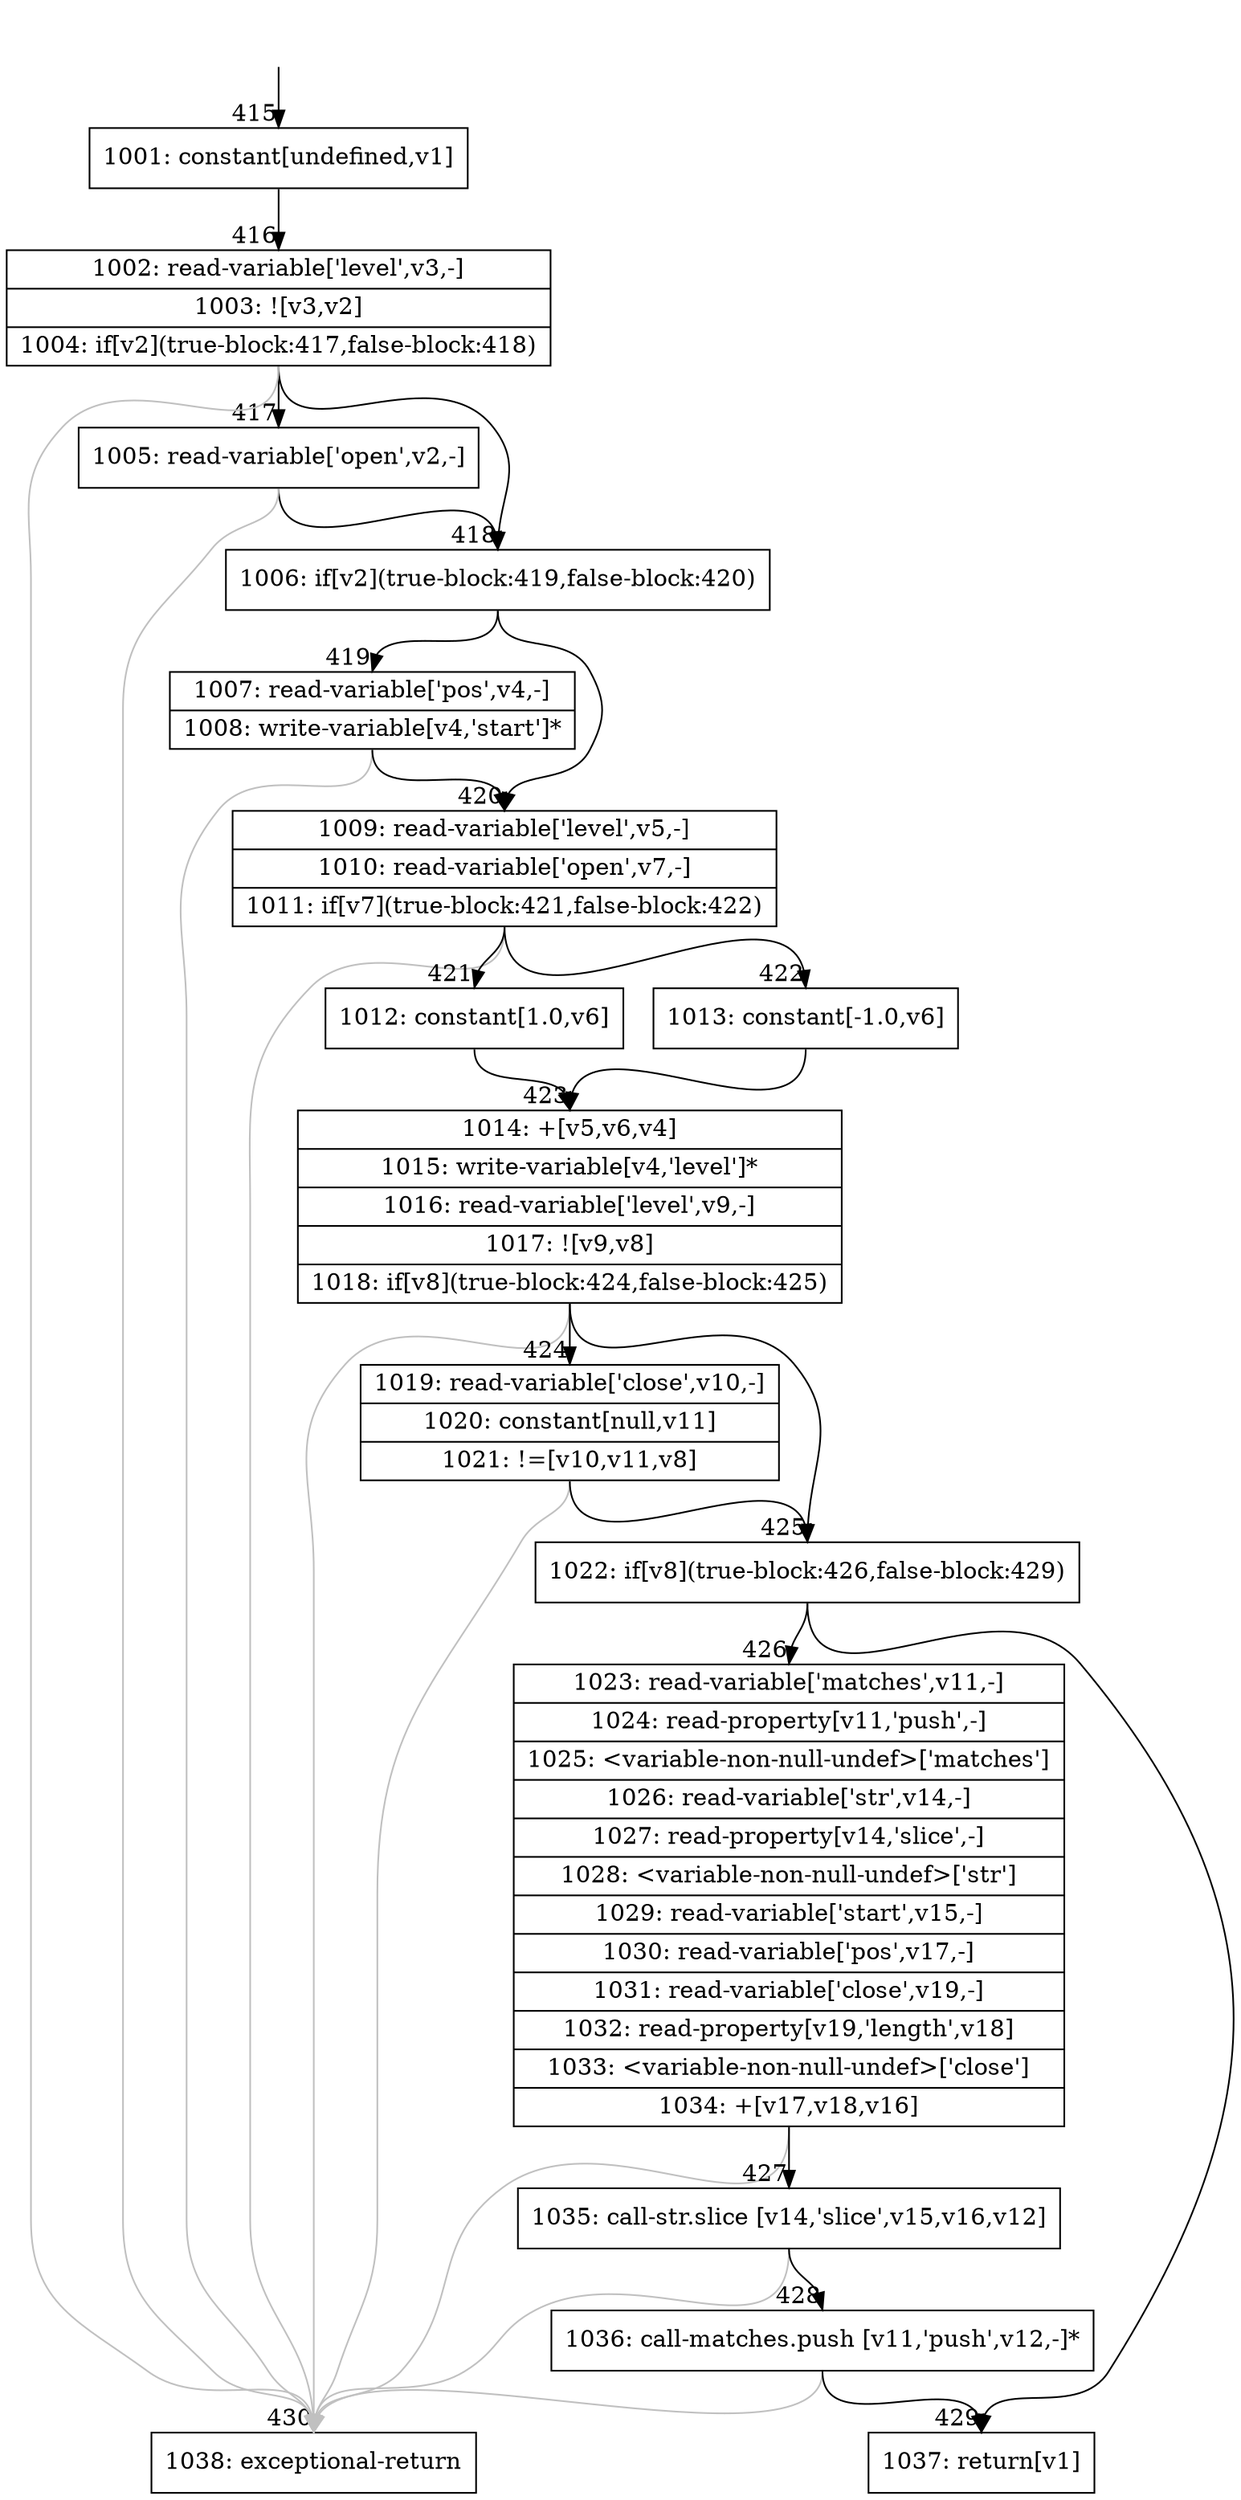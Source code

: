 digraph {
rankdir="TD"
BB_entry40[shape=none,label=""];
BB_entry40 -> BB415 [tailport=s, headport=n, headlabel="    415"]
BB415 [shape=record label="{1001: constant[undefined,v1]}" ] 
BB415 -> BB416 [tailport=s, headport=n, headlabel="      416"]
BB416 [shape=record label="{1002: read-variable['level',v3,-]|1003: ![v3,v2]|1004: if[v2](true-block:417,false-block:418)}" ] 
BB416 -> BB418 [tailport=s, headport=n, headlabel="      418"]
BB416 -> BB417 [tailport=s, headport=n, headlabel="      417"]
BB416 -> BB430 [tailport=s, headport=n, color=gray, headlabel="      430"]
BB417 [shape=record label="{1005: read-variable['open',v2,-]}" ] 
BB417 -> BB418 [tailport=s, headport=n]
BB417 -> BB430 [tailport=s, headport=n, color=gray]
BB418 [shape=record label="{1006: if[v2](true-block:419,false-block:420)}" ] 
BB418 -> BB419 [tailport=s, headport=n, headlabel="      419"]
BB418 -> BB420 [tailport=s, headport=n, headlabel="      420"]
BB419 [shape=record label="{1007: read-variable['pos',v4,-]|1008: write-variable[v4,'start']*}" ] 
BB419 -> BB420 [tailport=s, headport=n]
BB419 -> BB430 [tailport=s, headport=n, color=gray]
BB420 [shape=record label="{1009: read-variable['level',v5,-]|1010: read-variable['open',v7,-]|1011: if[v7](true-block:421,false-block:422)}" ] 
BB420 -> BB421 [tailport=s, headport=n, headlabel="      421"]
BB420 -> BB422 [tailport=s, headport=n, headlabel="      422"]
BB420 -> BB430 [tailport=s, headport=n, color=gray]
BB421 [shape=record label="{1012: constant[1.0,v6]}" ] 
BB421 -> BB423 [tailport=s, headport=n, headlabel="      423"]
BB422 [shape=record label="{1013: constant[-1.0,v6]}" ] 
BB422 -> BB423 [tailport=s, headport=n]
BB423 [shape=record label="{1014: +[v5,v6,v4]|1015: write-variable[v4,'level']*|1016: read-variable['level',v9,-]|1017: ![v9,v8]|1018: if[v8](true-block:424,false-block:425)}" ] 
BB423 -> BB425 [tailport=s, headport=n, headlabel="      425"]
BB423 -> BB424 [tailport=s, headport=n, headlabel="      424"]
BB423 -> BB430 [tailport=s, headport=n, color=gray]
BB424 [shape=record label="{1019: read-variable['close',v10,-]|1020: constant[null,v11]|1021: !=[v10,v11,v8]}" ] 
BB424 -> BB425 [tailport=s, headport=n]
BB424 -> BB430 [tailport=s, headport=n, color=gray]
BB425 [shape=record label="{1022: if[v8](true-block:426,false-block:429)}" ] 
BB425 -> BB426 [tailport=s, headport=n, headlabel="      426"]
BB425 -> BB429 [tailport=s, headport=n, headlabel="      429"]
BB426 [shape=record label="{1023: read-variable['matches',v11,-]|1024: read-property[v11,'push',-]|1025: \<variable-non-null-undef\>['matches']|1026: read-variable['str',v14,-]|1027: read-property[v14,'slice',-]|1028: \<variable-non-null-undef\>['str']|1029: read-variable['start',v15,-]|1030: read-variable['pos',v17,-]|1031: read-variable['close',v19,-]|1032: read-property[v19,'length',v18]|1033: \<variable-non-null-undef\>['close']|1034: +[v17,v18,v16]}" ] 
BB426 -> BB427 [tailport=s, headport=n, headlabel="      427"]
BB426 -> BB430 [tailport=s, headport=n, color=gray]
BB427 [shape=record label="{1035: call-str.slice [v14,'slice',v15,v16,v12]}" ] 
BB427 -> BB428 [tailport=s, headport=n, headlabel="      428"]
BB427 -> BB430 [tailport=s, headport=n, color=gray]
BB428 [shape=record label="{1036: call-matches.push [v11,'push',v12,-]*}" ] 
BB428 -> BB429 [tailport=s, headport=n]
BB428 -> BB430 [tailport=s, headport=n, color=gray]
BB429 [shape=record label="{1037: return[v1]}" ] 
BB430 [shape=record label="{1038: exceptional-return}" ] 
//#$~ 410
}
